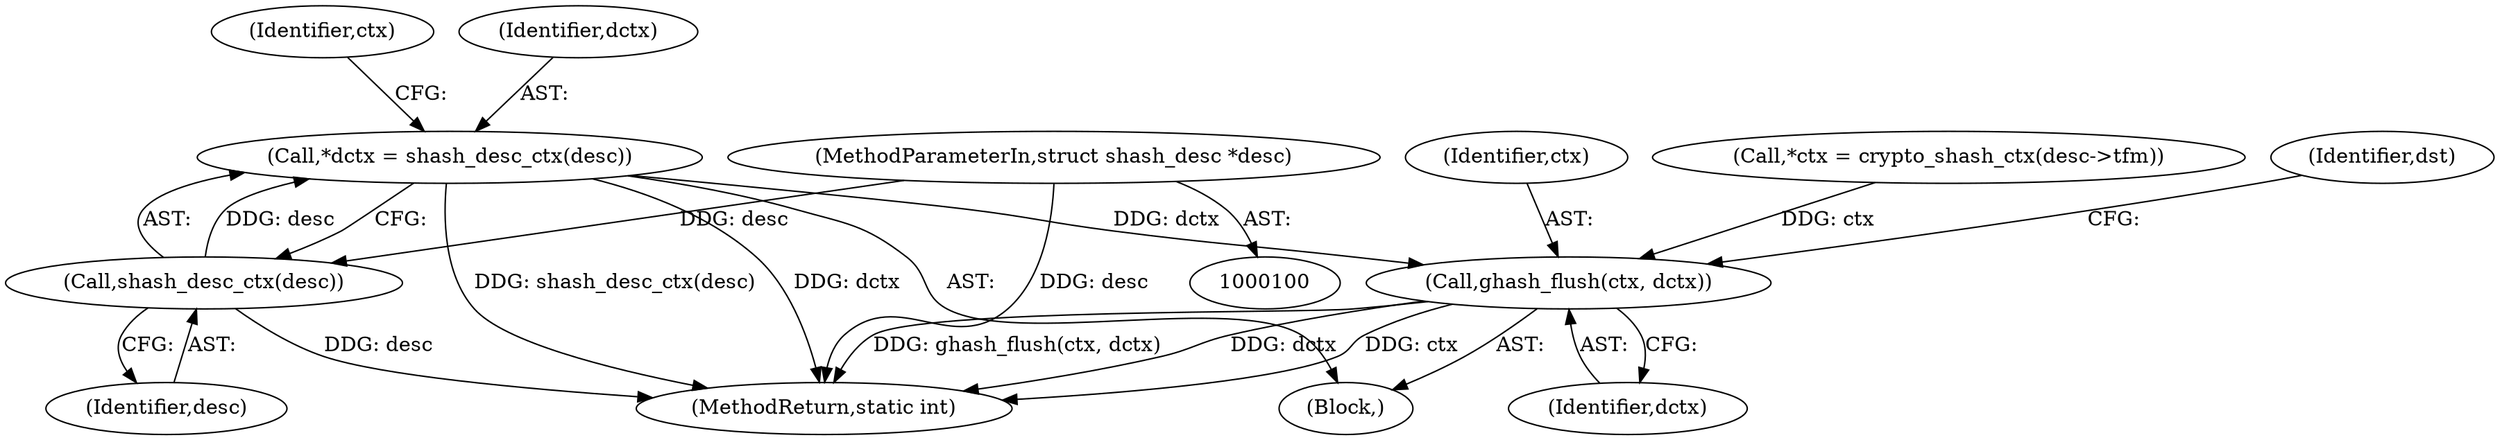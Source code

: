 digraph "0_linux_7ed47b7d142ec99ad6880bbbec51e9f12b3af74c@pointer" {
"1000105" [label="(Call,*dctx = shash_desc_ctx(desc))"];
"1000107" [label="(Call,shash_desc_ctx(desc))"];
"1000101" [label="(MethodParameterIn,struct shash_desc *desc)"];
"1000130" [label="(Call,ghash_flush(ctx, dctx))"];
"1000105" [label="(Call,*dctx = shash_desc_ctx(desc))"];
"1000101" [label="(MethodParameterIn,struct shash_desc *desc)"];
"1000110" [label="(Call,*ctx = crypto_shash_ctx(desc->tfm))"];
"1000103" [label="(Block,)"];
"1000134" [label="(Identifier,dst)"];
"1000111" [label="(Identifier,ctx)"];
"1000107" [label="(Call,shash_desc_ctx(desc))"];
"1000131" [label="(Identifier,ctx)"];
"1000139" [label="(MethodReturn,static int)"];
"1000106" [label="(Identifier,dctx)"];
"1000130" [label="(Call,ghash_flush(ctx, dctx))"];
"1000108" [label="(Identifier,desc)"];
"1000132" [label="(Identifier,dctx)"];
"1000105" -> "1000103"  [label="AST: "];
"1000105" -> "1000107"  [label="CFG: "];
"1000106" -> "1000105"  [label="AST: "];
"1000107" -> "1000105"  [label="AST: "];
"1000111" -> "1000105"  [label="CFG: "];
"1000105" -> "1000139"  [label="DDG: shash_desc_ctx(desc)"];
"1000105" -> "1000139"  [label="DDG: dctx"];
"1000107" -> "1000105"  [label="DDG: desc"];
"1000105" -> "1000130"  [label="DDG: dctx"];
"1000107" -> "1000108"  [label="CFG: "];
"1000108" -> "1000107"  [label="AST: "];
"1000107" -> "1000139"  [label="DDG: desc"];
"1000101" -> "1000107"  [label="DDG: desc"];
"1000101" -> "1000100"  [label="AST: "];
"1000101" -> "1000139"  [label="DDG: desc"];
"1000130" -> "1000103"  [label="AST: "];
"1000130" -> "1000132"  [label="CFG: "];
"1000131" -> "1000130"  [label="AST: "];
"1000132" -> "1000130"  [label="AST: "];
"1000134" -> "1000130"  [label="CFG: "];
"1000130" -> "1000139"  [label="DDG: ghash_flush(ctx, dctx)"];
"1000130" -> "1000139"  [label="DDG: dctx"];
"1000130" -> "1000139"  [label="DDG: ctx"];
"1000110" -> "1000130"  [label="DDG: ctx"];
}
